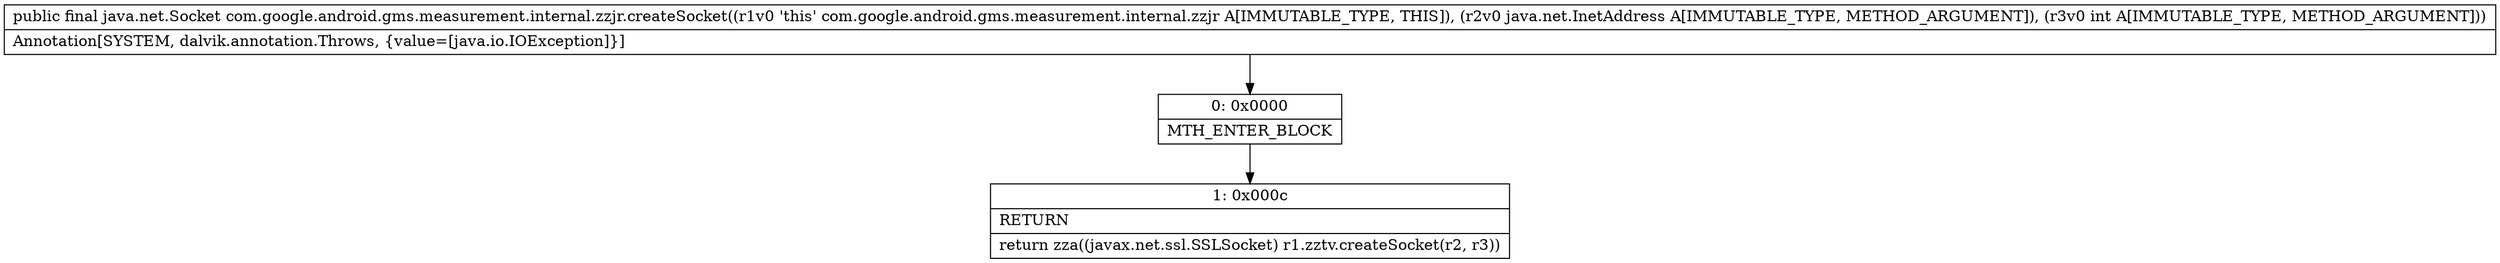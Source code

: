 digraph "CFG forcom.google.android.gms.measurement.internal.zzjr.createSocket(Ljava\/net\/InetAddress;I)Ljava\/net\/Socket;" {
Node_0 [shape=record,label="{0\:\ 0x0000|MTH_ENTER_BLOCK\l}"];
Node_1 [shape=record,label="{1\:\ 0x000c|RETURN\l|return zza((javax.net.ssl.SSLSocket) r1.zztv.createSocket(r2, r3))\l}"];
MethodNode[shape=record,label="{public final java.net.Socket com.google.android.gms.measurement.internal.zzjr.createSocket((r1v0 'this' com.google.android.gms.measurement.internal.zzjr A[IMMUTABLE_TYPE, THIS]), (r2v0 java.net.InetAddress A[IMMUTABLE_TYPE, METHOD_ARGUMENT]), (r3v0 int A[IMMUTABLE_TYPE, METHOD_ARGUMENT]))  | Annotation[SYSTEM, dalvik.annotation.Throws, \{value=[java.io.IOException]\}]\l}"];
MethodNode -> Node_0;
Node_0 -> Node_1;
}

